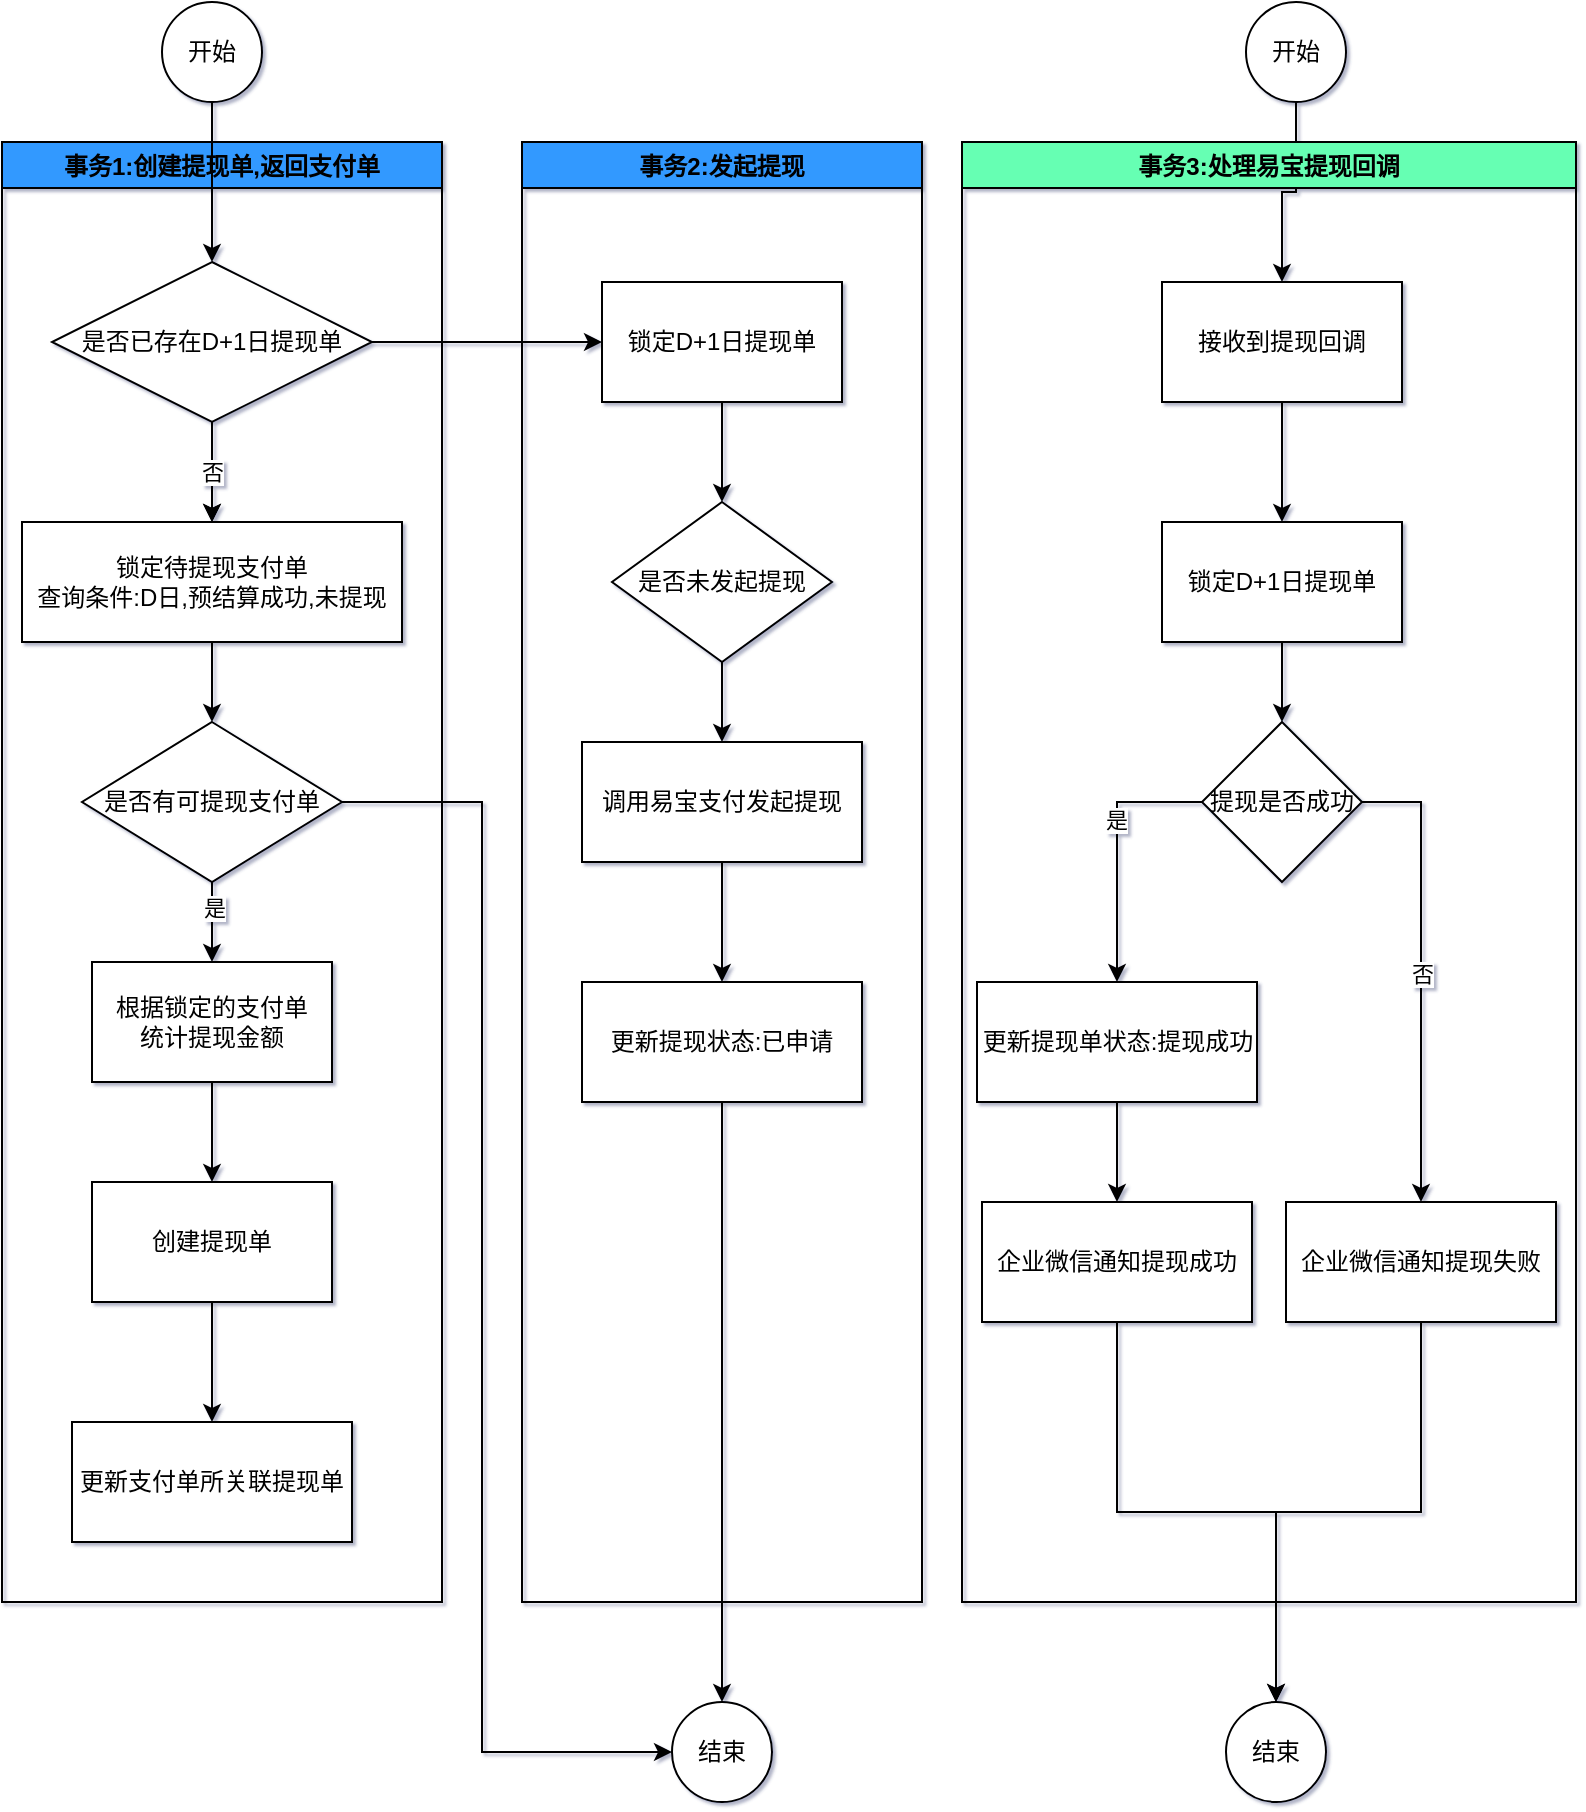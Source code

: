 <mxfile version="16.0.0" type="github">
  <diagram id="C5RBs43oDa-KdzZeNtuy" name="Page-1">
    <mxGraphModel dx="1501" dy="836" grid="0" gridSize="10" guides="1" tooltips="1" connect="1" arrows="1" fold="1" page="1" pageScale="1" pageWidth="827" pageHeight="1169" math="0" shadow="1">
      <root>
        <mxCell id="WIyWlLk6GJQsqaUBKTNV-0" />
        <mxCell id="WIyWlLk6GJQsqaUBKTNV-1" parent="WIyWlLk6GJQsqaUBKTNV-0" />
        <mxCell id="H0Ra5voVGbOj1V1L6YjC-26" style="edgeStyle=orthogonalEdgeStyle;rounded=0;orthogonalLoop=1;jettySize=auto;html=1;entryX=0;entryY=0.5;entryDx=0;entryDy=0;" edge="1" parent="WIyWlLk6GJQsqaUBKTNV-1" source="H0Ra5voVGbOj1V1L6YjC-3" target="H0Ra5voVGbOj1V1L6YjC-25">
          <mxGeometry relative="1" as="geometry">
            <Array as="points">
              <mxPoint x="260" y="470" />
              <mxPoint x="260" y="945" />
            </Array>
          </mxGeometry>
        </mxCell>
        <mxCell id="H0Ra5voVGbOj1V1L6YjC-21" style="edgeStyle=orthogonalEdgeStyle;rounded=0;orthogonalLoop=1;jettySize=auto;html=1;" edge="1" parent="WIyWlLk6GJQsqaUBKTNV-1" source="H0Ra5voVGbOj1V1L6YjC-5" target="H0Ra5voVGbOj1V1L6YjC-8">
          <mxGeometry relative="1" as="geometry" />
        </mxCell>
        <mxCell id="H0Ra5voVGbOj1V1L6YjC-22" style="edgeStyle=orthogonalEdgeStyle;rounded=0;orthogonalLoop=1;jettySize=auto;html=1;entryX=0.5;entryY=0;entryDx=0;entryDy=0;" edge="1" parent="WIyWlLk6GJQsqaUBKTNV-1" source="H0Ra5voVGbOj1V1L6YjC-8" target="H0Ra5voVGbOj1V1L6YjC-9">
          <mxGeometry relative="1" as="geometry" />
        </mxCell>
        <mxCell id="H0Ra5voVGbOj1V1L6YjC-8" value="锁定D+1日提现单" style="rounded=0;whiteSpace=wrap;html=1;" vertex="1" parent="WIyWlLk6GJQsqaUBKTNV-1">
          <mxGeometry x="320" y="210" width="120" height="60" as="geometry" />
        </mxCell>
        <mxCell id="H0Ra5voVGbOj1V1L6YjC-23" style="edgeStyle=orthogonalEdgeStyle;rounded=0;orthogonalLoop=1;jettySize=auto;html=1;exitX=0.5;exitY=1;exitDx=0;exitDy=0;" edge="1" parent="WIyWlLk6GJQsqaUBKTNV-1" source="H0Ra5voVGbOj1V1L6YjC-9" target="H0Ra5voVGbOj1V1L6YjC-10">
          <mxGeometry relative="1" as="geometry" />
        </mxCell>
        <mxCell id="H0Ra5voVGbOj1V1L6YjC-9" value="是否未发起提现" style="rhombus;whiteSpace=wrap;html=1;" vertex="1" parent="WIyWlLk6GJQsqaUBKTNV-1">
          <mxGeometry x="325" y="320" width="110" height="80" as="geometry" />
        </mxCell>
        <mxCell id="H0Ra5voVGbOj1V1L6YjC-24" style="edgeStyle=orthogonalEdgeStyle;rounded=0;orthogonalLoop=1;jettySize=auto;html=1;exitX=0.5;exitY=1;exitDx=0;exitDy=0;entryX=0.5;entryY=0;entryDx=0;entryDy=0;" edge="1" parent="WIyWlLk6GJQsqaUBKTNV-1" source="H0Ra5voVGbOj1V1L6YjC-10" target="H0Ra5voVGbOj1V1L6YjC-11">
          <mxGeometry relative="1" as="geometry" />
        </mxCell>
        <mxCell id="H0Ra5voVGbOj1V1L6YjC-10" value="调用易宝支付发起提现" style="rounded=0;whiteSpace=wrap;html=1;" vertex="1" parent="WIyWlLk6GJQsqaUBKTNV-1">
          <mxGeometry x="310" y="440" width="140" height="60" as="geometry" />
        </mxCell>
        <mxCell id="H0Ra5voVGbOj1V1L6YjC-27" style="edgeStyle=orthogonalEdgeStyle;rounded=0;orthogonalLoop=1;jettySize=auto;html=1;entryX=0.5;entryY=0;entryDx=0;entryDy=0;" edge="1" parent="WIyWlLk6GJQsqaUBKTNV-1" source="H0Ra5voVGbOj1V1L6YjC-11" target="H0Ra5voVGbOj1V1L6YjC-25">
          <mxGeometry relative="1" as="geometry" />
        </mxCell>
        <mxCell id="H0Ra5voVGbOj1V1L6YjC-11" value="更新提现状态:已申请" style="rounded=0;whiteSpace=wrap;html=1;" vertex="1" parent="WIyWlLk6GJQsqaUBKTNV-1">
          <mxGeometry x="310" y="560" width="140" height="60" as="geometry" />
        </mxCell>
        <mxCell id="H0Ra5voVGbOj1V1L6YjC-18" value="事务1:创建提现单,返回支付单" style="swimlane;fillColor=#3399FF;" vertex="1" parent="WIyWlLk6GJQsqaUBKTNV-1">
          <mxGeometry x="20" y="140" width="220" height="730" as="geometry" />
        </mxCell>
        <mxCell id="H0Ra5voVGbOj1V1L6YjC-0" value="开始" style="ellipse;whiteSpace=wrap;html=1;aspect=fixed;" vertex="1" parent="H0Ra5voVGbOj1V1L6YjC-18">
          <mxGeometry x="80" y="-70" width="50" height="50" as="geometry" />
        </mxCell>
        <mxCell id="H0Ra5voVGbOj1V1L6YjC-1" value="锁定待提现支付单&lt;br&gt;查询条件:D日,预结算成功,未提现" style="rounded=0;whiteSpace=wrap;html=1;" vertex="1" parent="H0Ra5voVGbOj1V1L6YjC-18">
          <mxGeometry x="10" y="190" width="190" height="60" as="geometry" />
        </mxCell>
        <mxCell id="H0Ra5voVGbOj1V1L6YjC-2" value="根据锁定的支付单&lt;br&gt;统计提现金额" style="rounded=0;whiteSpace=wrap;html=1;" vertex="1" parent="H0Ra5voVGbOj1V1L6YjC-18">
          <mxGeometry x="45" y="410" width="120" height="60" as="geometry" />
        </mxCell>
        <mxCell id="H0Ra5voVGbOj1V1L6YjC-15" style="edgeStyle=orthogonalEdgeStyle;rounded=0;orthogonalLoop=1;jettySize=auto;html=1;entryX=0.5;entryY=0;entryDx=0;entryDy=0;" edge="1" parent="H0Ra5voVGbOj1V1L6YjC-18" source="H0Ra5voVGbOj1V1L6YjC-3" target="H0Ra5voVGbOj1V1L6YjC-2">
          <mxGeometry relative="1" as="geometry" />
        </mxCell>
        <mxCell id="H0Ra5voVGbOj1V1L6YjC-20" value="是" style="edgeLabel;html=1;align=center;verticalAlign=middle;resizable=0;points=[];" vertex="1" connectable="0" parent="H0Ra5voVGbOj1V1L6YjC-15">
          <mxGeometry x="-0.353" y="1" relative="1" as="geometry">
            <mxPoint as="offset" />
          </mxGeometry>
        </mxCell>
        <mxCell id="H0Ra5voVGbOj1V1L6YjC-3" value="是否有可提现支付单" style="rhombus;whiteSpace=wrap;html=1;" vertex="1" parent="H0Ra5voVGbOj1V1L6YjC-18">
          <mxGeometry x="40" y="290" width="130" height="80" as="geometry" />
        </mxCell>
        <mxCell id="H0Ra5voVGbOj1V1L6YjC-14" style="edgeStyle=orthogonalEdgeStyle;rounded=0;orthogonalLoop=1;jettySize=auto;html=1;exitX=0.5;exitY=1;exitDx=0;exitDy=0;" edge="1" parent="H0Ra5voVGbOj1V1L6YjC-18" source="H0Ra5voVGbOj1V1L6YjC-1" target="H0Ra5voVGbOj1V1L6YjC-3">
          <mxGeometry relative="1" as="geometry" />
        </mxCell>
        <mxCell id="H0Ra5voVGbOj1V1L6YjC-13" style="edgeStyle=orthogonalEdgeStyle;rounded=0;orthogonalLoop=1;jettySize=auto;html=1;exitX=0.5;exitY=1;exitDx=0;exitDy=0;" edge="1" parent="H0Ra5voVGbOj1V1L6YjC-18" source="H0Ra5voVGbOj1V1L6YjC-5" target="H0Ra5voVGbOj1V1L6YjC-1">
          <mxGeometry relative="1" as="geometry" />
        </mxCell>
        <mxCell id="H0Ra5voVGbOj1V1L6YjC-19" value="否" style="edgeStyle=orthogonalEdgeStyle;rounded=0;orthogonalLoop=1;jettySize=auto;html=1;" edge="1" parent="H0Ra5voVGbOj1V1L6YjC-18" source="H0Ra5voVGbOj1V1L6YjC-5" target="H0Ra5voVGbOj1V1L6YjC-1">
          <mxGeometry relative="1" as="geometry" />
        </mxCell>
        <mxCell id="H0Ra5voVGbOj1V1L6YjC-5" value="是否已存在D+1日提现单" style="rhombus;whiteSpace=wrap;html=1;" vertex="1" parent="H0Ra5voVGbOj1V1L6YjC-18">
          <mxGeometry x="25" y="60" width="160" height="80" as="geometry" />
        </mxCell>
        <mxCell id="H0Ra5voVGbOj1V1L6YjC-12" style="edgeStyle=orthogonalEdgeStyle;rounded=0;orthogonalLoop=1;jettySize=auto;html=1;entryX=0.5;entryY=0;entryDx=0;entryDy=0;" edge="1" parent="H0Ra5voVGbOj1V1L6YjC-18" source="H0Ra5voVGbOj1V1L6YjC-0" target="H0Ra5voVGbOj1V1L6YjC-5">
          <mxGeometry relative="1" as="geometry" />
        </mxCell>
        <mxCell id="H0Ra5voVGbOj1V1L6YjC-6" value="创建提现单" style="rounded=0;whiteSpace=wrap;html=1;" vertex="1" parent="H0Ra5voVGbOj1V1L6YjC-18">
          <mxGeometry x="45" y="520" width="120" height="60" as="geometry" />
        </mxCell>
        <mxCell id="H0Ra5voVGbOj1V1L6YjC-16" style="edgeStyle=orthogonalEdgeStyle;rounded=0;orthogonalLoop=1;jettySize=auto;html=1;exitX=0.5;exitY=1;exitDx=0;exitDy=0;" edge="1" parent="H0Ra5voVGbOj1V1L6YjC-18" source="H0Ra5voVGbOj1V1L6YjC-2" target="H0Ra5voVGbOj1V1L6YjC-6">
          <mxGeometry relative="1" as="geometry" />
        </mxCell>
        <mxCell id="H0Ra5voVGbOj1V1L6YjC-7" value="更新支付单所关联提现单" style="rounded=0;whiteSpace=wrap;html=1;" vertex="1" parent="H0Ra5voVGbOj1V1L6YjC-18">
          <mxGeometry x="35" y="640" width="140" height="60" as="geometry" />
        </mxCell>
        <mxCell id="H0Ra5voVGbOj1V1L6YjC-17" style="edgeStyle=orthogonalEdgeStyle;rounded=0;orthogonalLoop=1;jettySize=auto;html=1;entryX=0.5;entryY=0;entryDx=0;entryDy=0;" edge="1" parent="H0Ra5voVGbOj1V1L6YjC-18" source="H0Ra5voVGbOj1V1L6YjC-6" target="H0Ra5voVGbOj1V1L6YjC-7">
          <mxGeometry relative="1" as="geometry" />
        </mxCell>
        <mxCell id="H0Ra5voVGbOj1V1L6YjC-25" value="结束" style="ellipse;whiteSpace=wrap;html=1;aspect=fixed;" vertex="1" parent="WIyWlLk6GJQsqaUBKTNV-1">
          <mxGeometry x="355" y="920" width="50" height="50" as="geometry" />
        </mxCell>
        <mxCell id="H0Ra5voVGbOj1V1L6YjC-28" value="事务2:发起提现" style="swimlane;fillColor=#3399FF;" vertex="1" parent="WIyWlLk6GJQsqaUBKTNV-1">
          <mxGeometry x="280" y="140" width="200" height="730" as="geometry" />
        </mxCell>
        <mxCell id="H0Ra5voVGbOj1V1L6YjC-36" style="edgeStyle=orthogonalEdgeStyle;rounded=0;orthogonalLoop=1;jettySize=auto;html=1;entryX=0.5;entryY=0;entryDx=0;entryDy=0;" edge="1" parent="WIyWlLk6GJQsqaUBKTNV-1" source="H0Ra5voVGbOj1V1L6YjC-29" target="H0Ra5voVGbOj1V1L6YjC-31">
          <mxGeometry relative="1" as="geometry" />
        </mxCell>
        <mxCell id="H0Ra5voVGbOj1V1L6YjC-29" value="开始" style="ellipse;whiteSpace=wrap;html=1;aspect=fixed;" vertex="1" parent="WIyWlLk6GJQsqaUBKTNV-1">
          <mxGeometry x="642" y="70" width="50" height="50" as="geometry" />
        </mxCell>
        <mxCell id="H0Ra5voVGbOj1V1L6YjC-35" value="事务3:处理易宝提现回调" style="swimlane;fillColor=#66FFB3;" vertex="1" parent="WIyWlLk6GJQsqaUBKTNV-1">
          <mxGeometry x="500" y="140" width="307" height="730" as="geometry" />
        </mxCell>
        <mxCell id="H0Ra5voVGbOj1V1L6YjC-38" style="edgeStyle=orthogonalEdgeStyle;rounded=0;orthogonalLoop=1;jettySize=auto;html=1;exitX=0.5;exitY=1;exitDx=0;exitDy=0;entryX=0.5;entryY=0;entryDx=0;entryDy=0;" edge="1" parent="H0Ra5voVGbOj1V1L6YjC-35" source="H0Ra5voVGbOj1V1L6YjC-30" target="H0Ra5voVGbOj1V1L6YjC-32">
          <mxGeometry relative="1" as="geometry" />
        </mxCell>
        <mxCell id="H0Ra5voVGbOj1V1L6YjC-30" value="锁定D+1日提现单" style="rounded=0;whiteSpace=wrap;html=1;" vertex="1" parent="H0Ra5voVGbOj1V1L6YjC-35">
          <mxGeometry x="100" y="190" width="120" height="60" as="geometry" />
        </mxCell>
        <mxCell id="H0Ra5voVGbOj1V1L6YjC-37" style="edgeStyle=orthogonalEdgeStyle;rounded=0;orthogonalLoop=1;jettySize=auto;html=1;exitX=0.5;exitY=1;exitDx=0;exitDy=0;" edge="1" parent="H0Ra5voVGbOj1V1L6YjC-35" source="H0Ra5voVGbOj1V1L6YjC-31" target="H0Ra5voVGbOj1V1L6YjC-30">
          <mxGeometry relative="1" as="geometry" />
        </mxCell>
        <mxCell id="H0Ra5voVGbOj1V1L6YjC-31" value="接收到提现回调" style="rounded=0;whiteSpace=wrap;html=1;" vertex="1" parent="H0Ra5voVGbOj1V1L6YjC-35">
          <mxGeometry x="100" y="70" width="120" height="60" as="geometry" />
        </mxCell>
        <mxCell id="H0Ra5voVGbOj1V1L6YjC-39" style="edgeStyle=orthogonalEdgeStyle;rounded=0;orthogonalLoop=1;jettySize=auto;html=1;entryX=0.5;entryY=0;entryDx=0;entryDy=0;exitX=0;exitY=0.5;exitDx=0;exitDy=0;" edge="1" parent="H0Ra5voVGbOj1V1L6YjC-35" source="H0Ra5voVGbOj1V1L6YjC-32" target="H0Ra5voVGbOj1V1L6YjC-33">
          <mxGeometry relative="1" as="geometry" />
        </mxCell>
        <mxCell id="H0Ra5voVGbOj1V1L6YjC-41" value="是" style="edgeLabel;html=1;align=center;verticalAlign=middle;resizable=0;points=[];" vertex="1" connectable="0" parent="H0Ra5voVGbOj1V1L6YjC-39">
          <mxGeometry x="-0.23" y="-1" relative="1" as="geometry">
            <mxPoint as="offset" />
          </mxGeometry>
        </mxCell>
        <mxCell id="H0Ra5voVGbOj1V1L6YjC-32" value="提现是否成功" style="rhombus;whiteSpace=wrap;html=1;" vertex="1" parent="H0Ra5voVGbOj1V1L6YjC-35">
          <mxGeometry x="120" y="290" width="80" height="80" as="geometry" />
        </mxCell>
        <mxCell id="H0Ra5voVGbOj1V1L6YjC-42" style="edgeStyle=orthogonalEdgeStyle;rounded=0;orthogonalLoop=1;jettySize=auto;html=1;entryX=0.5;entryY=0;entryDx=0;entryDy=0;" edge="1" parent="H0Ra5voVGbOj1V1L6YjC-35" source="H0Ra5voVGbOj1V1L6YjC-33" target="H0Ra5voVGbOj1V1L6YjC-34">
          <mxGeometry relative="1" as="geometry" />
        </mxCell>
        <mxCell id="H0Ra5voVGbOj1V1L6YjC-33" value="更新提现单状态:提现成功" style="rounded=0;whiteSpace=wrap;html=1;" vertex="1" parent="H0Ra5voVGbOj1V1L6YjC-35">
          <mxGeometry x="7.5" y="420" width="140" height="60" as="geometry" />
        </mxCell>
        <mxCell id="H0Ra5voVGbOj1V1L6YjC-34" value="企业微信通知提现成功" style="rounded=0;whiteSpace=wrap;html=1;" vertex="1" parent="H0Ra5voVGbOj1V1L6YjC-35">
          <mxGeometry x="10" y="530" width="135" height="60" as="geometry" />
        </mxCell>
        <mxCell id="H0Ra5voVGbOj1V1L6YjC-45" style="edgeStyle=orthogonalEdgeStyle;rounded=0;orthogonalLoop=1;jettySize=auto;html=1;entryX=0.5;entryY=0;entryDx=0;entryDy=0;" edge="1" parent="WIyWlLk6GJQsqaUBKTNV-1" source="H0Ra5voVGbOj1V1L6YjC-43" target="H0Ra5voVGbOj1V1L6YjC-44">
          <mxGeometry relative="1" as="geometry" />
        </mxCell>
        <mxCell id="H0Ra5voVGbOj1V1L6YjC-43" value="企业微信通知提现失败" style="rounded=0;whiteSpace=wrap;html=1;" vertex="1" parent="WIyWlLk6GJQsqaUBKTNV-1">
          <mxGeometry x="662" y="670" width="135" height="60" as="geometry" />
        </mxCell>
        <mxCell id="H0Ra5voVGbOj1V1L6YjC-40" value="否" style="edgeStyle=orthogonalEdgeStyle;rounded=0;orthogonalLoop=1;jettySize=auto;html=1;exitX=1;exitY=0.5;exitDx=0;exitDy=0;entryX=0.5;entryY=0;entryDx=0;entryDy=0;" edge="1" parent="WIyWlLk6GJQsqaUBKTNV-1" source="H0Ra5voVGbOj1V1L6YjC-32" target="H0Ra5voVGbOj1V1L6YjC-43">
          <mxGeometry relative="1" as="geometry">
            <Array as="points">
              <mxPoint x="730" y="470" />
            </Array>
          </mxGeometry>
        </mxCell>
        <mxCell id="H0Ra5voVGbOj1V1L6YjC-44" value="结束" style="ellipse;whiteSpace=wrap;html=1;aspect=fixed;" vertex="1" parent="WIyWlLk6GJQsqaUBKTNV-1">
          <mxGeometry x="632" y="920" width="50" height="50" as="geometry" />
        </mxCell>
        <mxCell id="H0Ra5voVGbOj1V1L6YjC-46" style="edgeStyle=orthogonalEdgeStyle;rounded=0;orthogonalLoop=1;jettySize=auto;html=1;entryX=0.5;entryY=0;entryDx=0;entryDy=0;" edge="1" parent="WIyWlLk6GJQsqaUBKTNV-1" source="H0Ra5voVGbOj1V1L6YjC-34" target="H0Ra5voVGbOj1V1L6YjC-44">
          <mxGeometry relative="1" as="geometry" />
        </mxCell>
      </root>
    </mxGraphModel>
  </diagram>
</mxfile>
